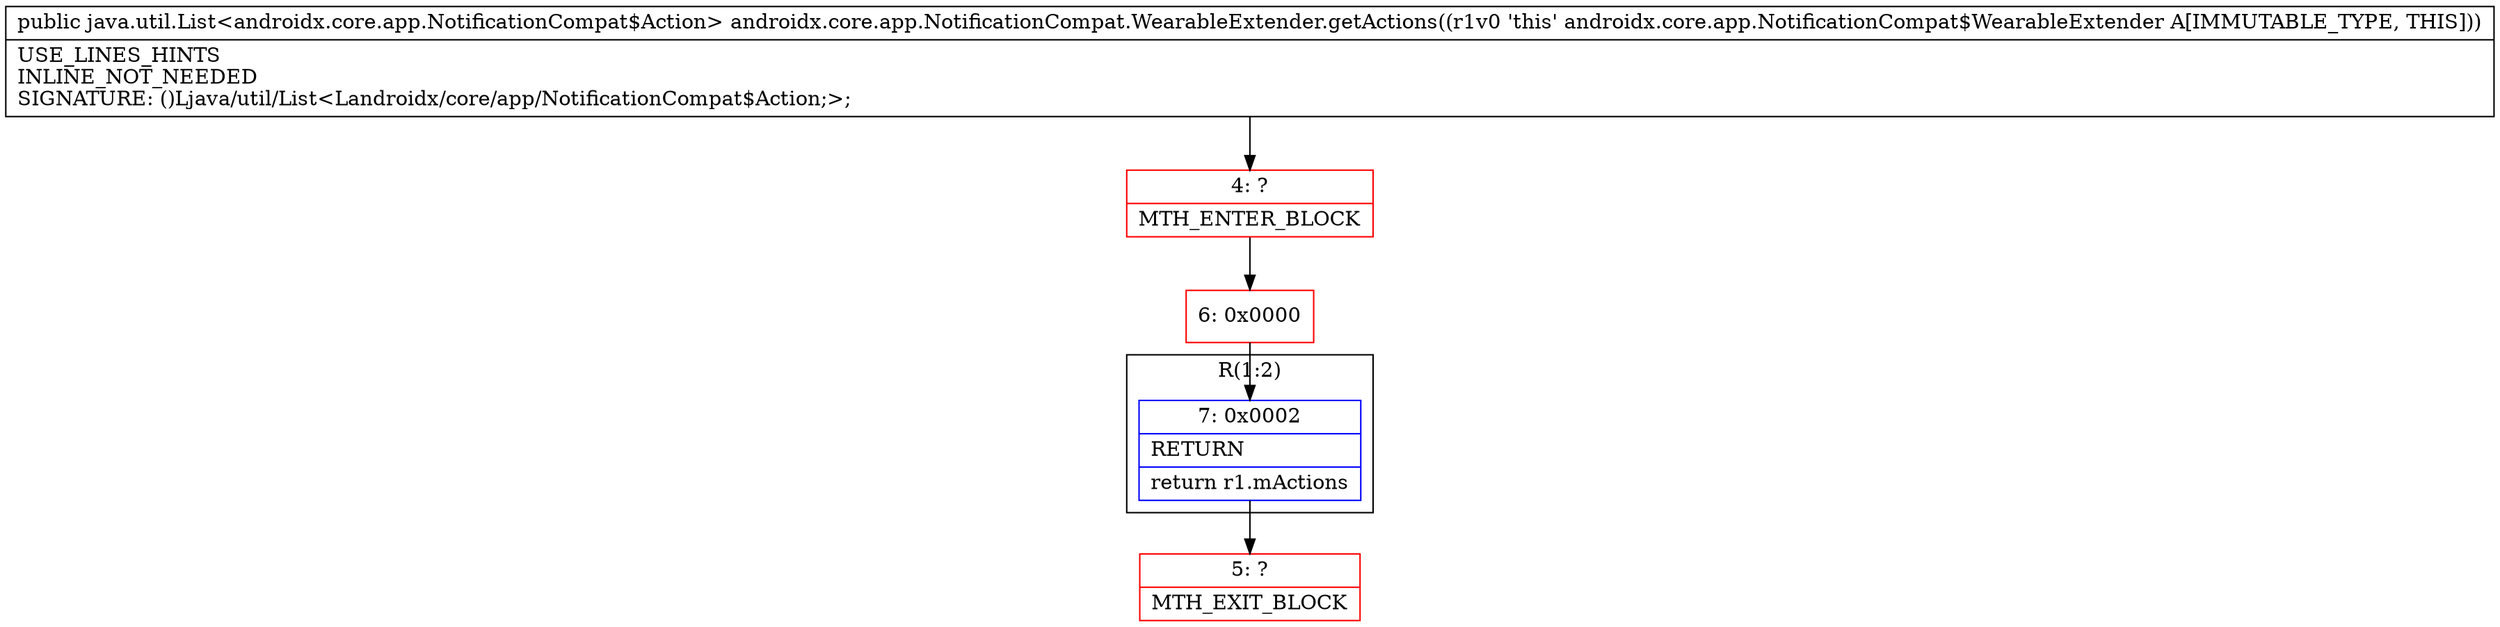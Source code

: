 digraph "CFG forandroidx.core.app.NotificationCompat.WearableExtender.getActions()Ljava\/util\/List;" {
subgraph cluster_Region_1115035402 {
label = "R(1:2)";
node [shape=record,color=blue];
Node_7 [shape=record,label="{7\:\ 0x0002|RETURN\l|return r1.mActions\l}"];
}
Node_4 [shape=record,color=red,label="{4\:\ ?|MTH_ENTER_BLOCK\l}"];
Node_6 [shape=record,color=red,label="{6\:\ 0x0000}"];
Node_5 [shape=record,color=red,label="{5\:\ ?|MTH_EXIT_BLOCK\l}"];
MethodNode[shape=record,label="{public java.util.List\<androidx.core.app.NotificationCompat$Action\> androidx.core.app.NotificationCompat.WearableExtender.getActions((r1v0 'this' androidx.core.app.NotificationCompat$WearableExtender A[IMMUTABLE_TYPE, THIS]))  | USE_LINES_HINTS\lINLINE_NOT_NEEDED\lSIGNATURE: ()Ljava\/util\/List\<Landroidx\/core\/app\/NotificationCompat$Action;\>;\l}"];
MethodNode -> Node_4;Node_7 -> Node_5;
Node_4 -> Node_6;
Node_6 -> Node_7;
}

